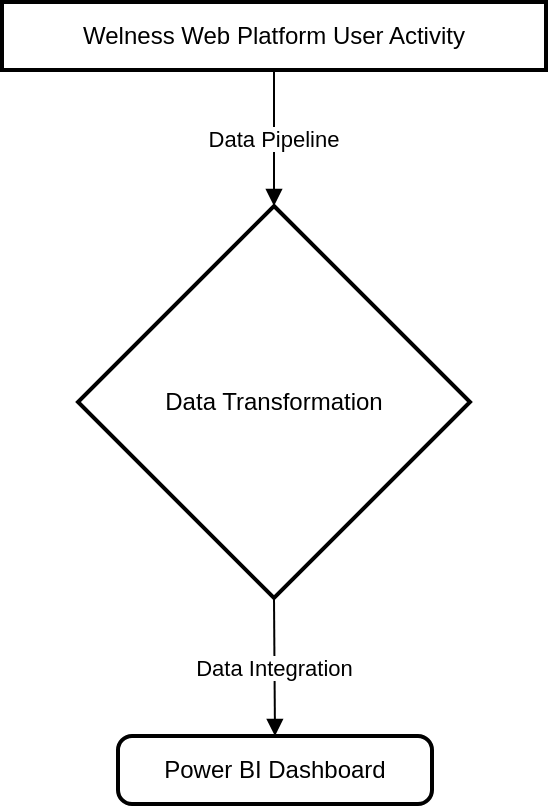 <mxfile version="24.6.4" type="github">
  <diagram name="Page-1" id="Bo_IPvL3vCcbghkQkI7M">
    <mxGraphModel>
      <root>
        <mxCell id="0" />
        <mxCell id="1" parent="0" />
        <mxCell id="2" value="Welness Web Platform User Activity" style="whiteSpace=wrap;strokeWidth=2;" vertex="1" parent="1">
          <mxGeometry width="272" height="34" as="geometry" />
        </mxCell>
        <mxCell id="3" value="Data Transformation" style="rhombus;strokeWidth=2;whiteSpace=wrap;" vertex="1" parent="1">
          <mxGeometry x="38" y="102" width="196" height="196" as="geometry" />
        </mxCell>
        <mxCell id="4" value="Power BI Dashboard" style="rounded=1;absoluteArcSize=1;arcSize=14;whiteSpace=wrap;strokeWidth=2;" vertex="1" parent="1">
          <mxGeometry x="58" y="367" width="157" height="34" as="geometry" />
        </mxCell>
        <mxCell id="5" value="Data Pipeline" style="curved=1;startArrow=none;endArrow=block;exitX=0.5;exitY=0.99;entryX=0.5;entryY=0;" edge="1" parent="1" source="2" target="3">
          <mxGeometry relative="1" as="geometry">
            <Array as="points" />
          </mxGeometry>
        </mxCell>
        <mxCell id="6" value="Data Integration" style="curved=1;startArrow=none;endArrow=block;exitX=0.5;exitY=1;entryX=0.5;entryY=0;" edge="1" parent="1" source="3" target="4">
          <mxGeometry relative="1" as="geometry">
            <Array as="points" />
          </mxGeometry>
        </mxCell>
      </root>
    </mxGraphModel>
  </diagram>
</mxfile>
